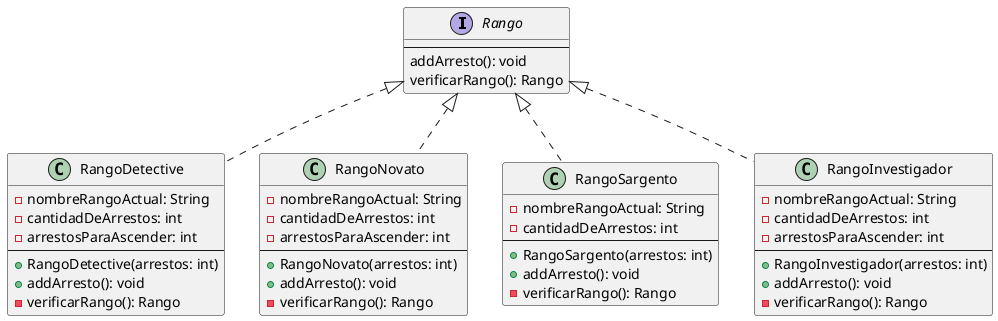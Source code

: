 @startuml

interface Rango {
    --
    addArresto(): void
    verificarRango(): Rango
}

class RangoDetective {
    -nombreRangoActual: String
    -cantidadDeArrestos: int
    -arrestosParaAscender: int
    --
    +RangoDetective(arrestos: int)
    +addArresto(): void
    -verificarRango(): Rango
}
class RangoNovato {
    -nombreRangoActual: String
    -cantidadDeArrestos: int
    -arrestosParaAscender: int
    --
    +RangoNovato(arrestos: int)
    +addArresto(): void
    -verificarRango(): Rango
}
class RangoSargento {
    -nombreRangoActual: String
    -cantidadDeArrestos: int
    --
    +RangoSargento(arrestos: int)
    +addArresto(): void
    -verificarRango(): Rango
}
class RangoInvestigador {
    -nombreRangoActual: String
    -cantidadDeArrestos: int
    -arrestosParaAscender: int
    --
    +RangoInvestigador(arrestos: int)
    +addArresto(): void
    -verificarRango(): Rango
}
Rango <|.. RangoDetective
Rango <|.. RangoSargento
Rango <|.. RangoNovato
Rango <|.. RangoInvestigador

@enduml